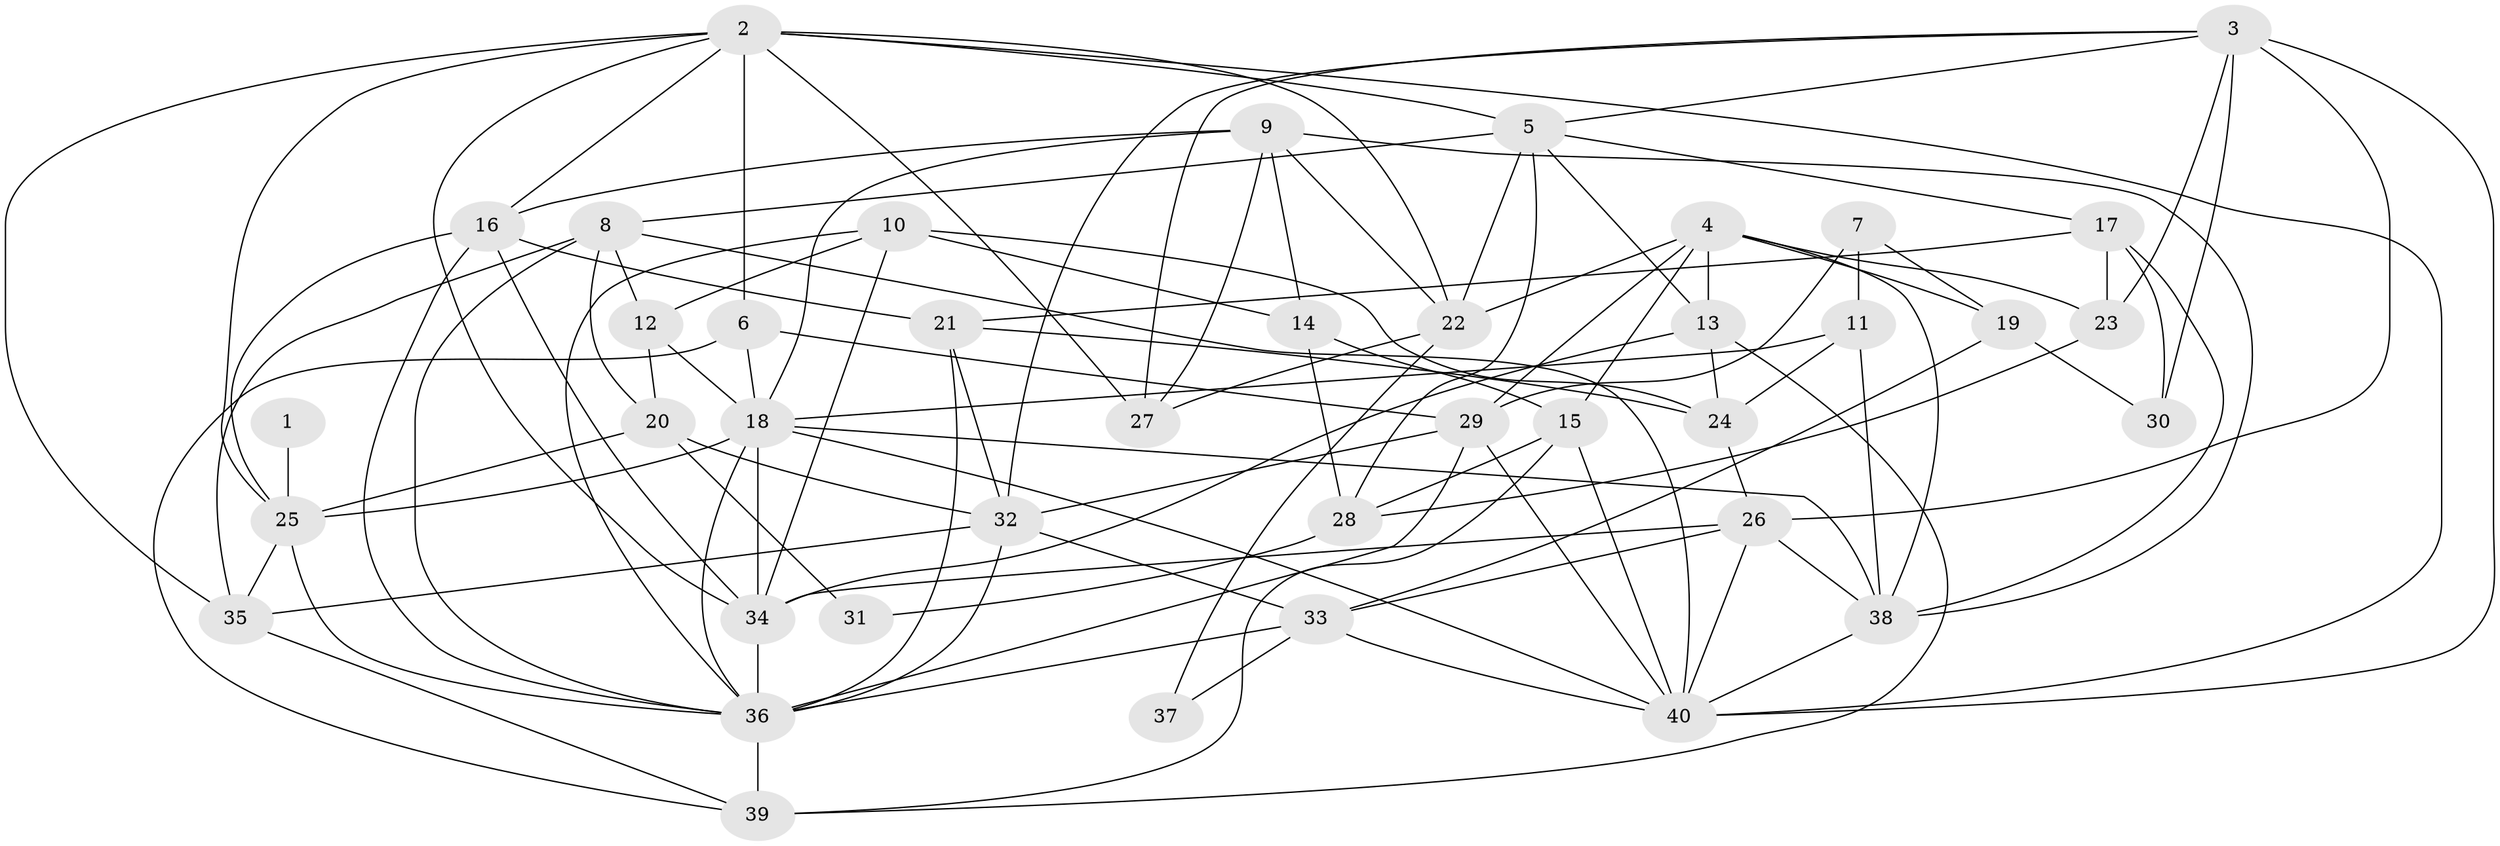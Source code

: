 // original degree distribution, {4: 0.2125, 2: 0.125, 3: 0.2875, 5: 0.225, 6: 0.1375, 7: 0.0125}
// Generated by graph-tools (version 1.1) at 2025/48/03/06/25 01:48:57]
// undirected, 40 vertices, 109 edges
graph export_dot {
graph [start="1"]
  node [color=gray90,style=filled];
  1;
  2;
  3;
  4;
  5;
  6;
  7;
  8;
  9;
  10;
  11;
  12;
  13;
  14;
  15;
  16;
  17;
  18;
  19;
  20;
  21;
  22;
  23;
  24;
  25;
  26;
  27;
  28;
  29;
  30;
  31;
  32;
  33;
  34;
  35;
  36;
  37;
  38;
  39;
  40;
  1 -- 25 [weight=2.0];
  2 -- 5 [weight=1.0];
  2 -- 6 [weight=1.0];
  2 -- 16 [weight=1.0];
  2 -- 22 [weight=1.0];
  2 -- 25 [weight=1.0];
  2 -- 27 [weight=1.0];
  2 -- 34 [weight=1.0];
  2 -- 35 [weight=1.0];
  2 -- 40 [weight=1.0];
  3 -- 5 [weight=1.0];
  3 -- 23 [weight=1.0];
  3 -- 26 [weight=1.0];
  3 -- 27 [weight=1.0];
  3 -- 30 [weight=1.0];
  3 -- 32 [weight=1.0];
  3 -- 40 [weight=1.0];
  4 -- 13 [weight=2.0];
  4 -- 15 [weight=1.0];
  4 -- 19 [weight=1.0];
  4 -- 22 [weight=1.0];
  4 -- 23 [weight=1.0];
  4 -- 29 [weight=1.0];
  4 -- 38 [weight=1.0];
  5 -- 8 [weight=1.0];
  5 -- 13 [weight=1.0];
  5 -- 17 [weight=1.0];
  5 -- 22 [weight=1.0];
  5 -- 28 [weight=1.0];
  6 -- 18 [weight=1.0];
  6 -- 29 [weight=1.0];
  6 -- 39 [weight=1.0];
  7 -- 11 [weight=1.0];
  7 -- 19 [weight=1.0];
  7 -- 29 [weight=1.0];
  8 -- 12 [weight=1.0];
  8 -- 20 [weight=1.0];
  8 -- 35 [weight=1.0];
  8 -- 36 [weight=1.0];
  8 -- 40 [weight=1.0];
  9 -- 14 [weight=1.0];
  9 -- 16 [weight=1.0];
  9 -- 18 [weight=1.0];
  9 -- 22 [weight=1.0];
  9 -- 27 [weight=1.0];
  9 -- 38 [weight=1.0];
  10 -- 12 [weight=1.0];
  10 -- 14 [weight=1.0];
  10 -- 24 [weight=1.0];
  10 -- 34 [weight=1.0];
  10 -- 36 [weight=1.0];
  11 -- 18 [weight=1.0];
  11 -- 24 [weight=1.0];
  11 -- 38 [weight=1.0];
  12 -- 18 [weight=1.0];
  12 -- 20 [weight=1.0];
  13 -- 24 [weight=1.0];
  13 -- 34 [weight=1.0];
  13 -- 39 [weight=1.0];
  14 -- 15 [weight=1.0];
  14 -- 28 [weight=1.0];
  15 -- 28 [weight=1.0];
  15 -- 39 [weight=1.0];
  15 -- 40 [weight=1.0];
  16 -- 21 [weight=1.0];
  16 -- 25 [weight=1.0];
  16 -- 34 [weight=1.0];
  16 -- 36 [weight=1.0];
  17 -- 21 [weight=1.0];
  17 -- 23 [weight=1.0];
  17 -- 30 [weight=1.0];
  17 -- 38 [weight=1.0];
  18 -- 25 [weight=1.0];
  18 -- 34 [weight=1.0];
  18 -- 36 [weight=1.0];
  18 -- 38 [weight=1.0];
  18 -- 40 [weight=1.0];
  19 -- 30 [weight=1.0];
  19 -- 33 [weight=1.0];
  20 -- 25 [weight=1.0];
  20 -- 31 [weight=1.0];
  20 -- 32 [weight=1.0];
  21 -- 24 [weight=1.0];
  21 -- 32 [weight=1.0];
  21 -- 36 [weight=1.0];
  22 -- 27 [weight=1.0];
  22 -- 37 [weight=1.0];
  23 -- 28 [weight=1.0];
  24 -- 26 [weight=1.0];
  25 -- 35 [weight=1.0];
  25 -- 36 [weight=1.0];
  26 -- 33 [weight=1.0];
  26 -- 34 [weight=1.0];
  26 -- 38 [weight=1.0];
  26 -- 40 [weight=1.0];
  28 -- 31 [weight=1.0];
  29 -- 32 [weight=1.0];
  29 -- 36 [weight=1.0];
  29 -- 40 [weight=1.0];
  32 -- 33 [weight=1.0];
  32 -- 35 [weight=1.0];
  32 -- 36 [weight=1.0];
  33 -- 36 [weight=2.0];
  33 -- 37 [weight=1.0];
  33 -- 40 [weight=1.0];
  34 -- 36 [weight=1.0];
  35 -- 39 [weight=1.0];
  36 -- 39 [weight=1.0];
  38 -- 40 [weight=1.0];
}
